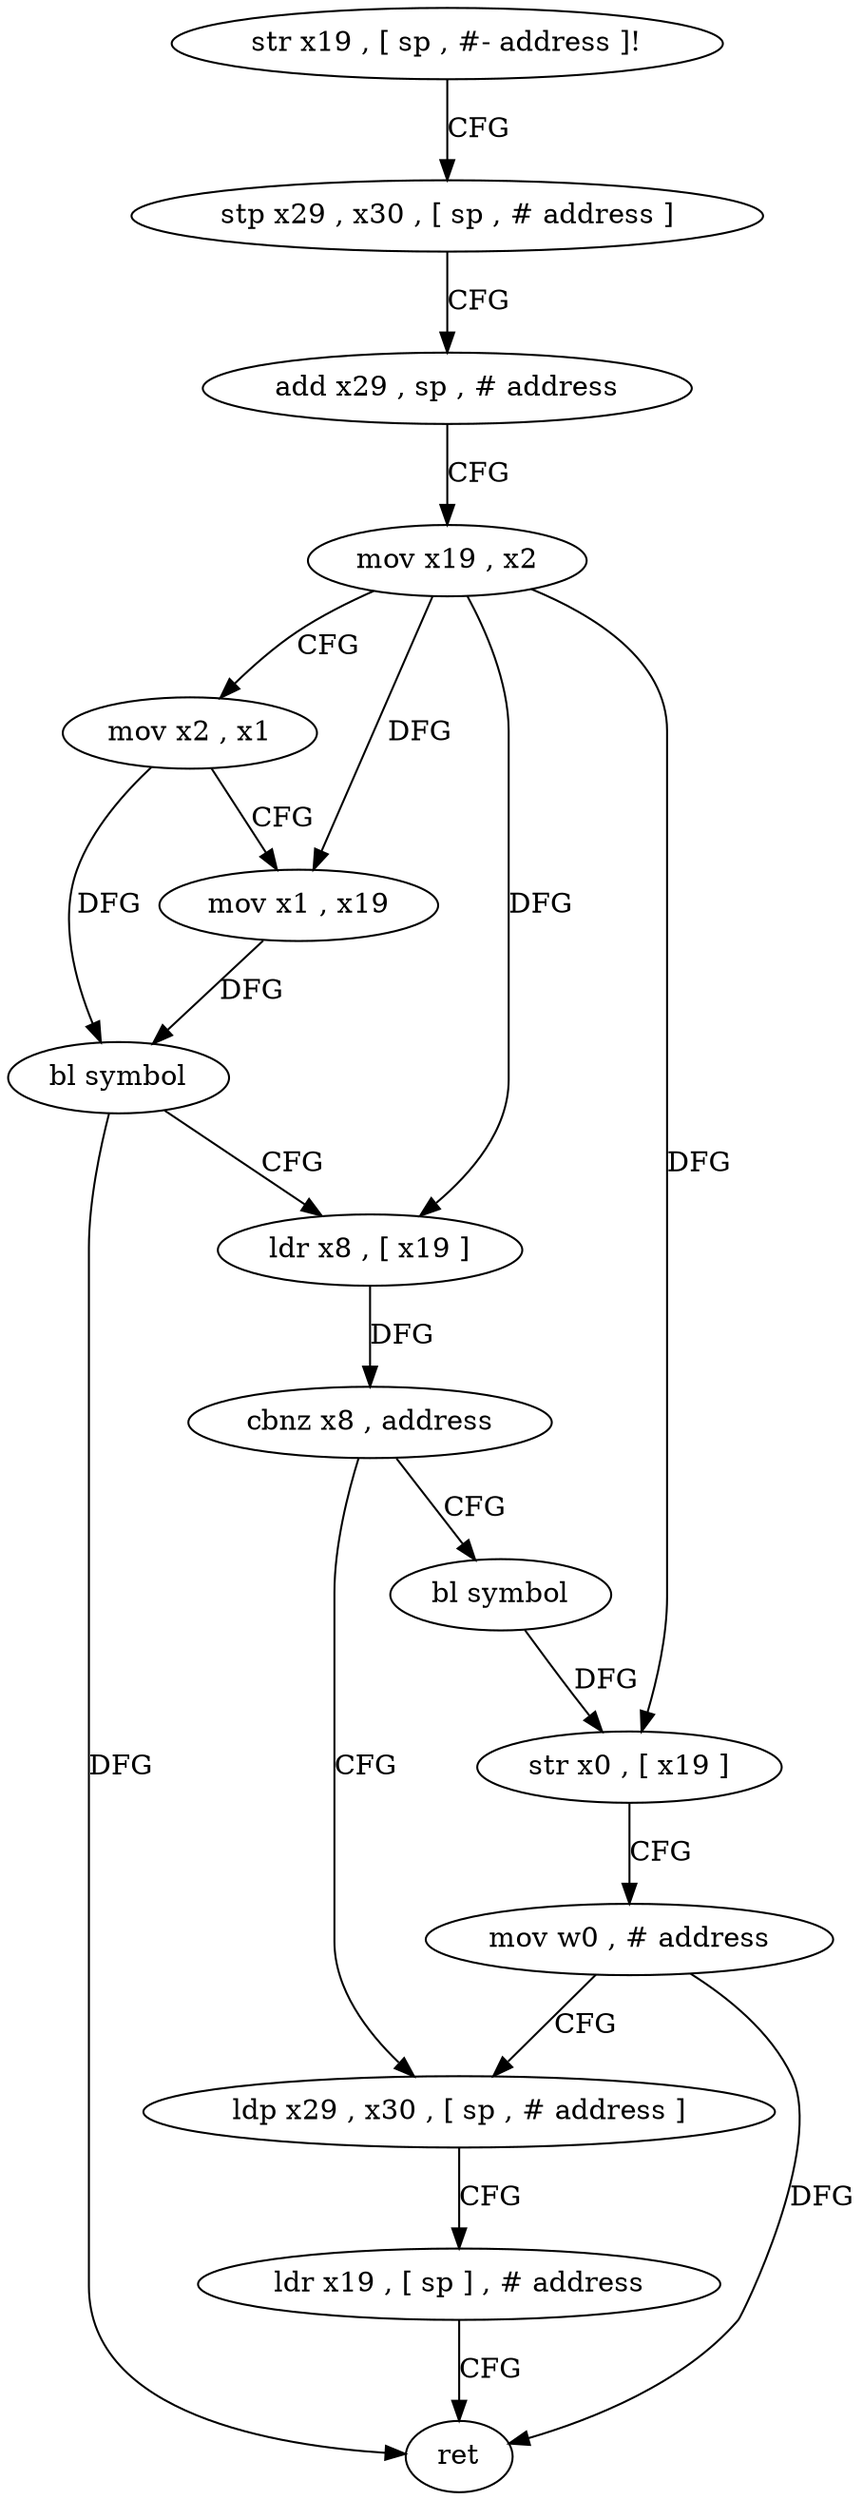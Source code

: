 digraph "func" {
"4271116" [label = "str x19 , [ sp , #- address ]!" ]
"4271120" [label = "stp x29 , x30 , [ sp , # address ]" ]
"4271124" [label = "add x29 , sp , # address" ]
"4271128" [label = "mov x19 , x2" ]
"4271132" [label = "mov x2 , x1" ]
"4271136" [label = "mov x1 , x19" ]
"4271140" [label = "bl symbol" ]
"4271144" [label = "ldr x8 , [ x19 ]" ]
"4271148" [label = "cbnz x8 , address" ]
"4271164" [label = "ldp x29 , x30 , [ sp , # address ]" ]
"4271152" [label = "bl symbol" ]
"4271168" [label = "ldr x19 , [ sp ] , # address" ]
"4271172" [label = "ret" ]
"4271156" [label = "str x0 , [ x19 ]" ]
"4271160" [label = "mov w0 , # address" ]
"4271116" -> "4271120" [ label = "CFG" ]
"4271120" -> "4271124" [ label = "CFG" ]
"4271124" -> "4271128" [ label = "CFG" ]
"4271128" -> "4271132" [ label = "CFG" ]
"4271128" -> "4271136" [ label = "DFG" ]
"4271128" -> "4271144" [ label = "DFG" ]
"4271128" -> "4271156" [ label = "DFG" ]
"4271132" -> "4271136" [ label = "CFG" ]
"4271132" -> "4271140" [ label = "DFG" ]
"4271136" -> "4271140" [ label = "DFG" ]
"4271140" -> "4271144" [ label = "CFG" ]
"4271140" -> "4271172" [ label = "DFG" ]
"4271144" -> "4271148" [ label = "DFG" ]
"4271148" -> "4271164" [ label = "CFG" ]
"4271148" -> "4271152" [ label = "CFG" ]
"4271164" -> "4271168" [ label = "CFG" ]
"4271152" -> "4271156" [ label = "DFG" ]
"4271168" -> "4271172" [ label = "CFG" ]
"4271156" -> "4271160" [ label = "CFG" ]
"4271160" -> "4271164" [ label = "CFG" ]
"4271160" -> "4271172" [ label = "DFG" ]
}
